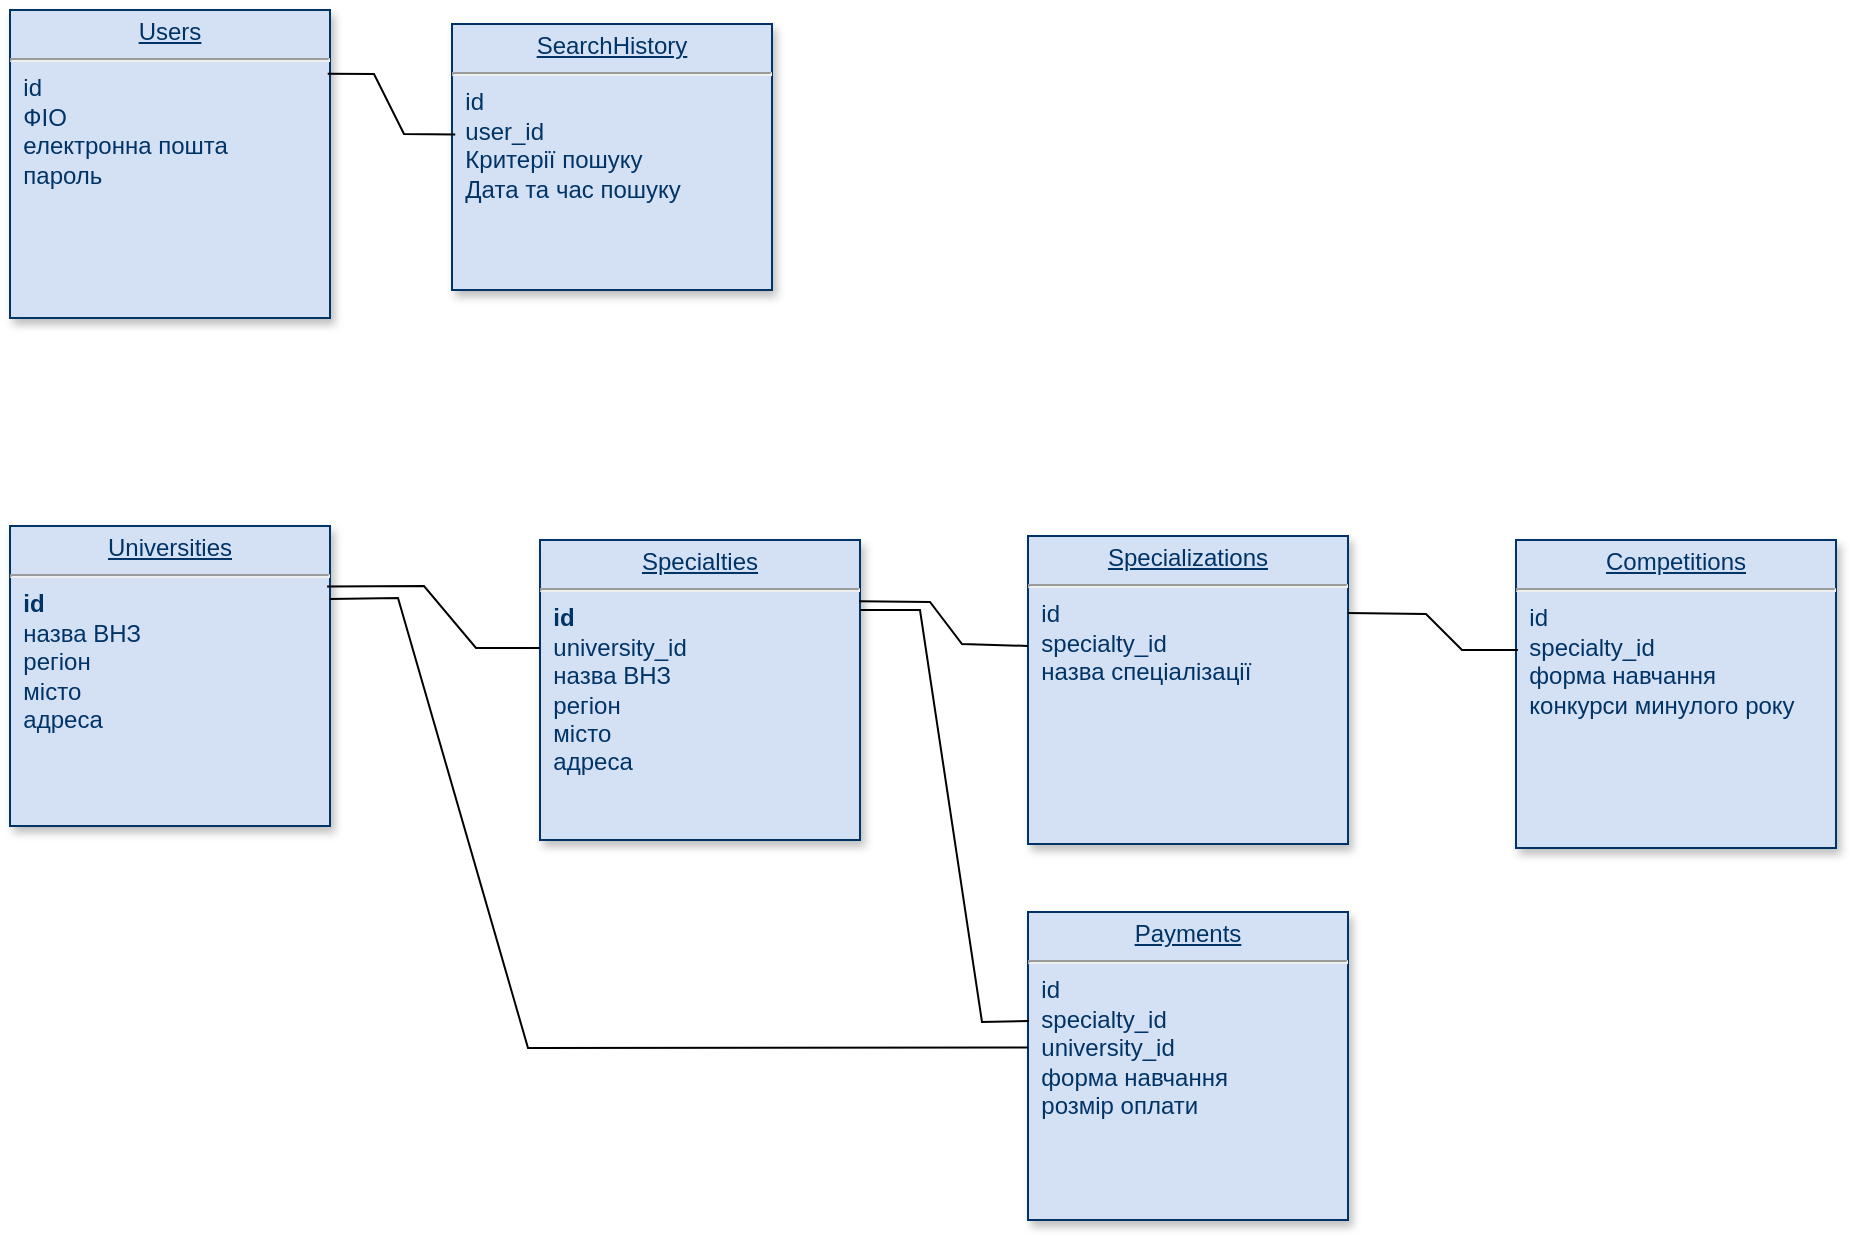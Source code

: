<mxfile version="22.0.4" type="github">
  <diagram name="Page-1" id="efa7a0a1-bf9b-a30e-e6df-94a7791c09e9">
    <mxGraphModel dx="1563" dy="1092" grid="0" gridSize="10" guides="1" tooltips="1" connect="1" arrows="1" fold="1" page="0" pageScale="1" pageWidth="826" pageHeight="1169" background="none" math="0" shadow="0">
      <root>
        <mxCell id="0" />
        <mxCell id="1" parent="0" />
        <mxCell id="21" value="&lt;p style=&quot;margin: 0px; margin-top: 4px; text-align: center; text-decoration: underline;&quot;&gt;SearchHistory&lt;/p&gt;&lt;hr&gt;&amp;nbsp; id &lt;br&gt;&amp;nbsp;&amp;nbsp;user_id &lt;br&gt;&amp;nbsp;&amp;nbsp;Критерії пошуку&lt;br&gt;&amp;nbsp;&amp;nbsp;Дата та час пошуку" style="verticalAlign=top;align=left;overflow=fill;fontSize=12;fontFamily=Helvetica;html=1;strokeColor=#003366;shadow=1;fillColor=#D4E1F5;fontColor=#003366" parent="1" vertex="1">
          <mxGeometry x="121" y="-293" width="160" height="133" as="geometry" />
        </mxCell>
        <mxCell id="24" value="&lt;p style=&quot;margin: 0px; margin-top: 4px; text-align: center; text-decoration: underline;&quot;&gt;Universities&lt;/p&gt;&lt;hr&gt;&lt;span style=&quot;background-color: initial;&quot;&gt;&amp;nbsp; &lt;b&gt;id&lt;/b&gt;&lt;/span&gt;&lt;b&gt;&lt;br&gt;&lt;/b&gt;&lt;span style=&quot;background-color: initial;&quot;&gt;&amp;nbsp; назва ВНЗ&lt;/span&gt;&lt;br&gt;&lt;span style=&quot;background-color: initial;&quot;&gt;&amp;nbsp; регіон&lt;/span&gt;&lt;br&gt;&lt;span style=&quot;background-color: initial;&quot;&gt;&amp;nbsp; місто&lt;/span&gt;&lt;br&gt;&lt;div style=&quot;&quot;&gt;&lt;span style=&quot;background-color: initial;&quot;&gt;&amp;nbsp; адреса&lt;br&gt;&lt;/span&gt;&lt;/div&gt;" style="verticalAlign=top;align=left;overflow=fill;fontSize=12;fontFamily=Helvetica;html=1;strokeColor=#003366;shadow=1;fillColor=#D4E1F5;fontColor=#003366" parent="1" vertex="1">
          <mxGeometry x="-100.0" y="-42.0" width="160" height="150" as="geometry" />
        </mxCell>
        <mxCell id="h30Kpubxtcf0mwcJ9HK3-26" value="&lt;p style=&quot;margin: 0px; margin-top: 4px; text-align: center; text-decoration: underline;&quot;&gt;Competitions&lt;/p&gt;&lt;hr&gt;&amp;nbsp; id&lt;br&gt;&amp;nbsp;&amp;nbsp;specialty_id&amp;nbsp;&amp;nbsp;&lt;br&gt;&amp;nbsp;&amp;nbsp;форма навчання&lt;br&gt;&amp;nbsp;&amp;nbsp;конкурси минулого року" style="verticalAlign=top;align=left;overflow=fill;fontSize=12;fontFamily=Helvetica;html=1;strokeColor=#003366;shadow=1;fillColor=#D4E1F5;fontColor=#003366" vertex="1" parent="1">
          <mxGeometry x="653" y="-35" width="160" height="154" as="geometry" />
        </mxCell>
        <mxCell id="h30Kpubxtcf0mwcJ9HK3-27" value="&lt;p style=&quot;margin: 0px; margin-top: 4px; text-align: center; text-decoration: underline;&quot;&gt;Specializations&lt;br&gt;&lt;/p&gt;&lt;hr&gt;&amp;nbsp; id&lt;br&gt;&amp;nbsp; specialty_id&lt;br&gt;&amp;nbsp;&amp;nbsp;назва спеціалізації" style="verticalAlign=top;align=left;overflow=fill;fontSize=12;fontFamily=Helvetica;html=1;strokeColor=#003366;shadow=1;fillColor=#D4E1F5;fontColor=#003366" vertex="1" parent="1">
          <mxGeometry x="409" y="-37" width="160" height="154" as="geometry" />
        </mxCell>
        <mxCell id="h30Kpubxtcf0mwcJ9HK3-30" value="&lt;p style=&quot;margin: 0px; margin-top: 4px; text-align: center; text-decoration: underline;&quot;&gt;&lt;/p&gt;&lt;div style=&quot;text-align: center;&quot;&gt;&lt;span style=&quot;background-color: initial;&quot;&gt;&lt;u style=&quot;&quot;&gt;Specialties&lt;/u&gt;&lt;/span&gt;&lt;/div&gt;&lt;hr&gt;&amp;nbsp; &lt;b&gt;id&lt;/b&gt;&lt;span style=&quot;background-color: initial;&quot;&gt;&lt;br&gt;&lt;b&gt;&amp;nbsp; &lt;/b&gt;university_id&lt;/span&gt;&lt;b&gt;&lt;br&gt;&lt;/b&gt;&lt;span style=&quot;background-color: initial;&quot;&gt;&amp;nbsp; назва ВНЗ&lt;/span&gt;&lt;br&gt;&lt;span style=&quot;background-color: initial;&quot;&gt;&amp;nbsp; регіон&lt;/span&gt;&lt;br&gt;&lt;span style=&quot;background-color: initial;&quot;&gt;&amp;nbsp; місто&lt;/span&gt;&lt;br&gt;&lt;div style=&quot;&quot;&gt;&lt;span style=&quot;background-color: initial;&quot;&gt;&amp;nbsp; адреса&lt;br&gt;&lt;/span&gt;&lt;/div&gt;" style="verticalAlign=top;align=left;overflow=fill;fontSize=12;fontFamily=Helvetica;html=1;strokeColor=#003366;shadow=1;fillColor=#D4E1F5;fontColor=#003366" vertex="1" parent="1">
          <mxGeometry x="165.0" y="-35.0" width="160" height="150" as="geometry" />
        </mxCell>
        <mxCell id="h30Kpubxtcf0mwcJ9HK3-33" value="&lt;p style=&quot;margin: 0px; margin-top: 4px; text-align: center; text-decoration: underline;&quot;&gt;Payments&lt;br&gt;&lt;/p&gt;&lt;hr&gt;&amp;nbsp; id&lt;br&gt;&amp;nbsp;&amp;nbsp;specialty_id &lt;br&gt;&amp;nbsp; university_id&lt;br&gt;&amp;nbsp;&amp;nbsp;форма навчання&lt;br&gt;&amp;nbsp;&amp;nbsp;розмір оплати" style="verticalAlign=top;align=left;overflow=fill;fontSize=12;fontFamily=Helvetica;html=1;strokeColor=#003366;shadow=1;fillColor=#D4E1F5;fontColor=#003366" vertex="1" parent="1">
          <mxGeometry x="409" y="151" width="160" height="154" as="geometry" />
        </mxCell>
        <mxCell id="h30Kpubxtcf0mwcJ9HK3-34" value="&lt;p style=&quot;margin: 0px; margin-top: 4px; text-align: center; text-decoration: underline;&quot;&gt;Users&lt;br&gt;&lt;/p&gt;&lt;hr&gt;&amp;nbsp; id&lt;br&gt;&amp;nbsp; ФІО&lt;br&gt;&amp;nbsp;&amp;nbsp;електронна пошта&lt;br&gt;&amp;nbsp;&amp;nbsp;пароль" style="verticalAlign=top;align=left;overflow=fill;fontSize=12;fontFamily=Helvetica;html=1;strokeColor=#003366;shadow=1;fillColor=#D4E1F5;fontColor=#003366" vertex="1" parent="1">
          <mxGeometry x="-100" y="-300" width="160" height="154" as="geometry" />
        </mxCell>
        <mxCell id="h30Kpubxtcf0mwcJ9HK3-35" value="" style="endArrow=none;html=1;rounded=0;exitX=0.991;exitY=0.202;exitDx=0;exitDy=0;entryX=0;entryY=0.36;entryDx=0;entryDy=0;entryPerimeter=0;exitPerimeter=0;" edge="1" parent="1" source="24" target="h30Kpubxtcf0mwcJ9HK3-30">
          <mxGeometry width="50" height="50" relative="1" as="geometry">
            <mxPoint x="119" y="49" as="sourcePoint" />
            <mxPoint x="169" y="-1" as="targetPoint" />
            <Array as="points">
              <mxPoint x="107" y="-12" />
              <mxPoint x="133" y="19" />
            </Array>
          </mxGeometry>
        </mxCell>
        <mxCell id="h30Kpubxtcf0mwcJ9HK3-36" value="" style="endArrow=none;html=1;rounded=0;exitX=0.997;exitY=0.204;exitDx=0;exitDy=0;entryX=0;entryY=0.357;entryDx=0;entryDy=0;entryPerimeter=0;exitPerimeter=0;" edge="1" parent="1" source="h30Kpubxtcf0mwcJ9HK3-30" target="h30Kpubxtcf0mwcJ9HK3-27">
          <mxGeometry width="50" height="50" relative="1" as="geometry">
            <mxPoint x="351" y="11" as="sourcePoint" />
            <mxPoint x="401" y="-39" as="targetPoint" />
            <Array as="points">
              <mxPoint x="360" y="-4" />
              <mxPoint x="376" y="17" />
            </Array>
          </mxGeometry>
        </mxCell>
        <mxCell id="h30Kpubxtcf0mwcJ9HK3-37" value="" style="endArrow=none;html=1;rounded=0;exitX=1;exitY=0.25;exitDx=0;exitDy=0;entryX=0.006;entryY=0.357;entryDx=0;entryDy=0;entryPerimeter=0;" edge="1" parent="1" source="h30Kpubxtcf0mwcJ9HK3-27" target="h30Kpubxtcf0mwcJ9HK3-26">
          <mxGeometry width="50" height="50" relative="1" as="geometry">
            <mxPoint x="588" y="51" as="sourcePoint" />
            <mxPoint x="638" y="1" as="targetPoint" />
            <Array as="points">
              <mxPoint x="608" y="2" />
              <mxPoint x="626" y="20" />
            </Array>
          </mxGeometry>
        </mxCell>
        <mxCell id="h30Kpubxtcf0mwcJ9HK3-38" value="" style="endArrow=none;html=1;rounded=0;entryX=0.01;entryY=0.415;entryDx=0;entryDy=0;entryPerimeter=0;exitX=0.993;exitY=0.207;exitDx=0;exitDy=0;exitPerimeter=0;" edge="1" parent="1" source="h30Kpubxtcf0mwcJ9HK3-34" target="21">
          <mxGeometry width="50" height="50" relative="1" as="geometry">
            <mxPoint x="60" y="-263" as="sourcePoint" />
            <mxPoint x="140" y="-272" as="targetPoint" />
            <Array as="points">
              <mxPoint x="82" y="-268" />
              <mxPoint x="97" y="-238" />
            </Array>
          </mxGeometry>
        </mxCell>
        <mxCell id="h30Kpubxtcf0mwcJ9HK3-39" value="" style="endArrow=none;html=1;rounded=0;exitX=1;exitY=0.233;exitDx=0;exitDy=0;exitPerimeter=0;entryX=0.003;entryY=0.354;entryDx=0;entryDy=0;entryPerimeter=0;" edge="1" parent="1" source="h30Kpubxtcf0mwcJ9HK3-30" target="h30Kpubxtcf0mwcJ9HK3-33">
          <mxGeometry width="50" height="50" relative="1" as="geometry">
            <mxPoint x="353" y="82" as="sourcePoint" />
            <mxPoint x="413" y="196" as="targetPoint" />
            <Array as="points">
              <mxPoint x="355" />
              <mxPoint x="386" y="206" />
            </Array>
          </mxGeometry>
        </mxCell>
        <mxCell id="h30Kpubxtcf0mwcJ9HK3-40" value="" style="endArrow=none;html=1;rounded=0;exitX=0.999;exitY=0.243;exitDx=0;exitDy=0;exitPerimeter=0;entryX=-0.001;entryY=0.44;entryDx=0;entryDy=0;entryPerimeter=0;" edge="1" parent="1" source="24" target="h30Kpubxtcf0mwcJ9HK3-33">
          <mxGeometry width="50" height="50" relative="1" as="geometry">
            <mxPoint x="88" y="86" as="sourcePoint" />
            <mxPoint x="138" y="36" as="targetPoint" />
            <Array as="points">
              <mxPoint x="94" y="-6" />
              <mxPoint x="159" y="219" />
            </Array>
          </mxGeometry>
        </mxCell>
      </root>
    </mxGraphModel>
  </diagram>
</mxfile>
